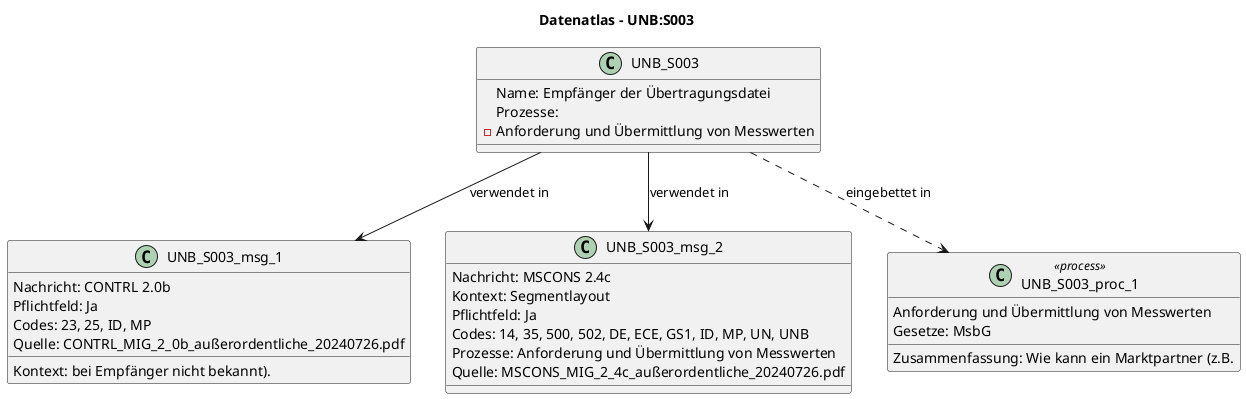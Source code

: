 @startuml
title Datenatlas – UNB:S003
class UNB_S003 {
  Name: Empfänger der Übertragungsdatei
  Prozesse:
    - Anforderung und Übermittlung von Messwerten
}
class UNB_S003_msg_1 {
  Nachricht: CONTRL 2.0b
  Kontext: bei Empfänger nicht bekannt).
  Pflichtfeld: Ja
  Codes: 23, 25, ID, MP
  Quelle: CONTRL_MIG_2_0b_außerordentliche_20240726.pdf
}
UNB_S003 --> UNB_S003_msg_1 : verwendet in
class UNB_S003_msg_2 {
  Nachricht: MSCONS 2.4c
  Kontext: Segmentlayout
  Pflichtfeld: Ja
  Codes: 14, 35, 500, 502, DE, ECE, GS1, ID, MP, UN, UNB
  Prozesse: Anforderung und Übermittlung von Messwerten
  Quelle: MSCONS_MIG_2_4c_außerordentliche_20240726.pdf
}
UNB_S003 --> UNB_S003_msg_2 : verwendet in
class UNB_S003_proc_1 <<process>> {
  Anforderung und Übermittlung von Messwerten
  Gesetze: MsbG
  Zusammenfassung: Wie kann ein Marktpartner (z.B.
}
UNB_S003 ..> UNB_S003_proc_1 : eingebettet in
@enduml
